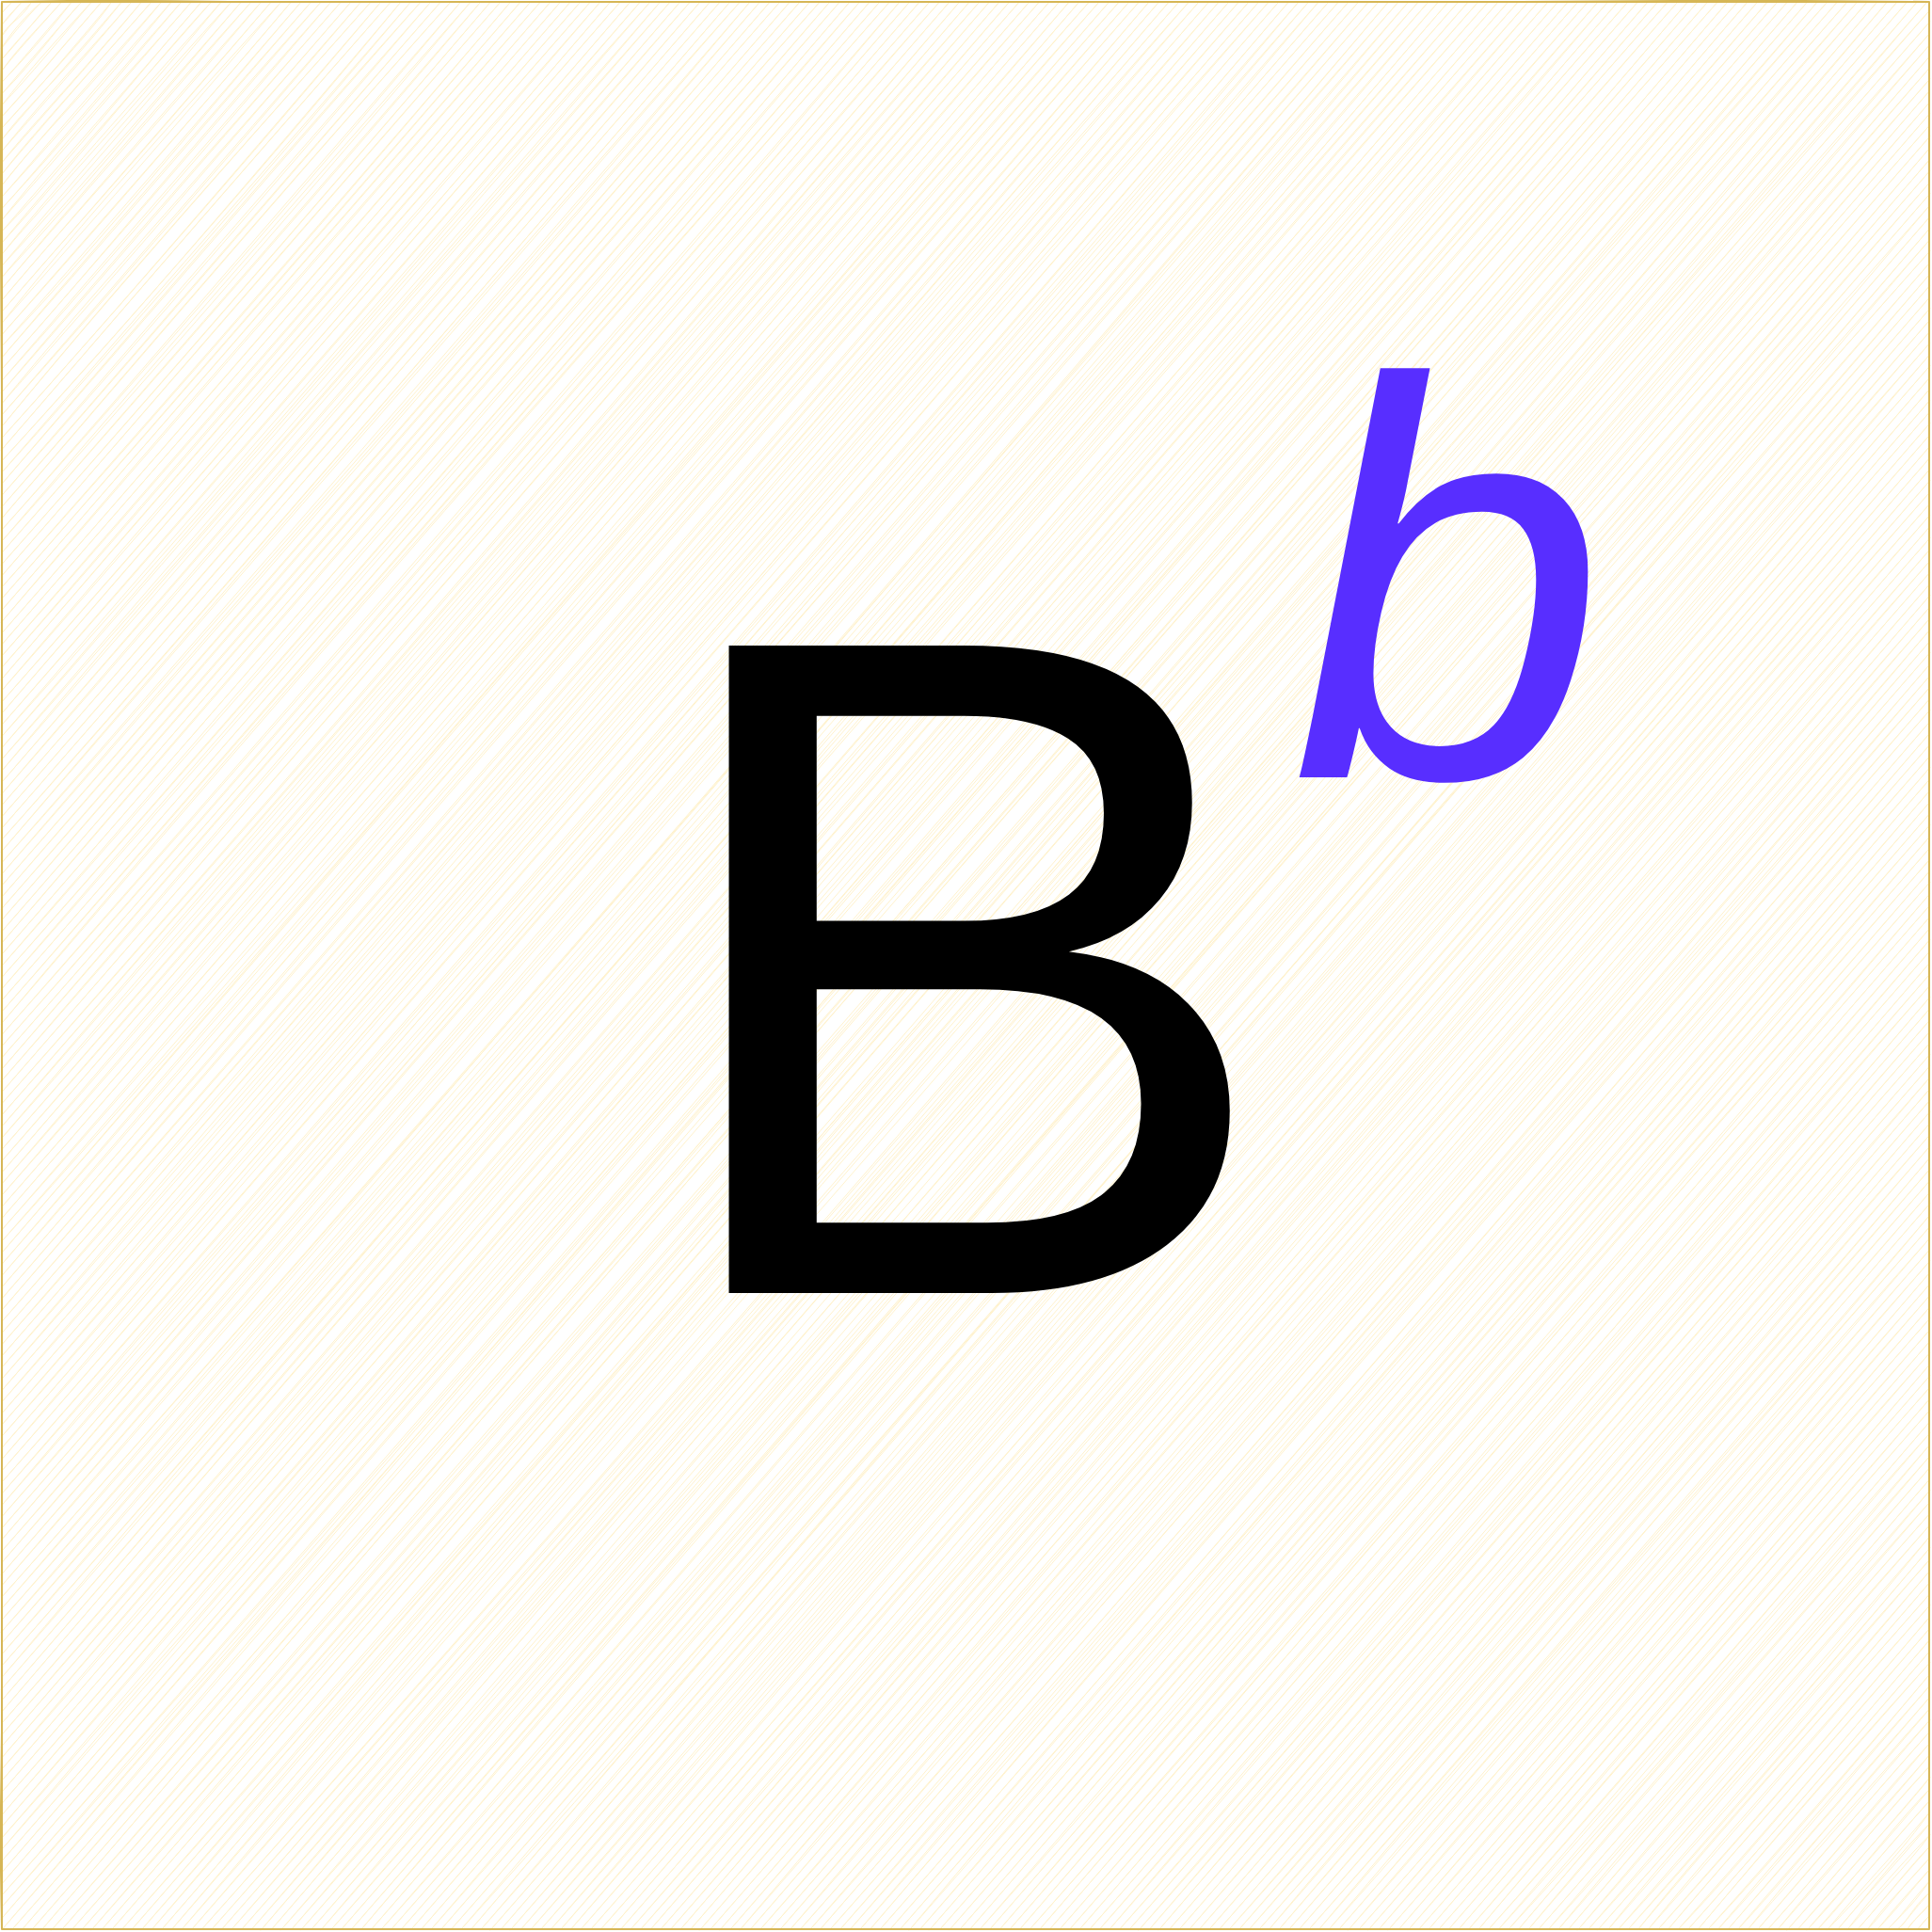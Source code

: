 <mxfile version="14.6.13" type="device"><diagram id="eLvp-77eaHS5TQCe3BjR" name="Page-1"><mxGraphModel dx="1106" dy="997" grid="1" gridSize="10" guides="1" tooltips="1" connect="1" arrows="1" fold="1" page="1" pageScale="1" pageWidth="827" pageHeight="1169" math="0" shadow="0"><root><mxCell id="0"/><mxCell id="1" parent="0"/><mxCell id="b6qLJGuJLXRmEGhGXtYA-7" value="" style="group" vertex="1" connectable="0" parent="1"><mxGeometry x="230" y="300" width="1024" height="1024" as="geometry"/></mxCell><mxCell id="b6qLJGuJLXRmEGhGXtYA-1" value="&lt;font style=&quot;font-size: 500px&quot;&gt;B&lt;/font&gt;" style="text;html=1;strokeColor=#d6b656;fillColor=#fff2cc;align=center;verticalAlign=middle;whiteSpace=wrap;rounded=0;fontSize=50;shadow=0;glass=0;sketch=1;" vertex="1" parent="b6qLJGuJLXRmEGhGXtYA-7"><mxGeometry width="1024" height="1024" as="geometry"/></mxCell><mxCell id="b6qLJGuJLXRmEGhGXtYA-2" value="b" style="text;html=1;strokeColor=none;fillColor=none;align=center;verticalAlign=middle;whiteSpace=wrap;rounded=0;shadow=0;fontSize=300;fontStyle=2;fontColor=#582EFF;" vertex="1" parent="b6qLJGuJLXRmEGhGXtYA-7"><mxGeometry x="665.6" y="256" width="204.8" height="102.4" as="geometry"/></mxCell></root></mxGraphModel></diagram></mxfile>